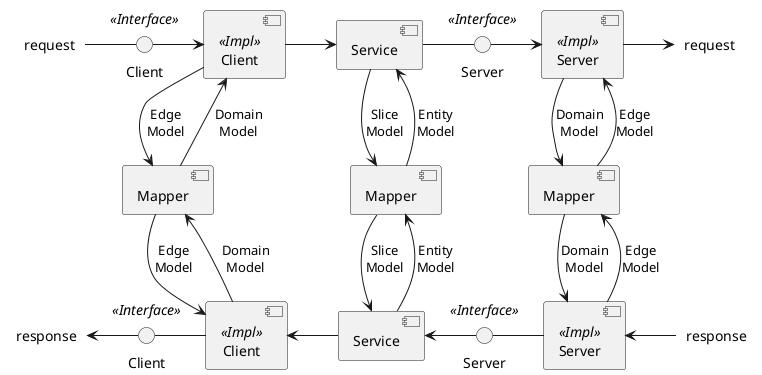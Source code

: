 @startuml
hide stereotype

skinparam nodesep 50
skinparam ranksep 50

skinparam file {
  BackgroundColor<<Nowhere>> Transparent
  BorderColor<<Nowhere>> Transparent
}

show <<Interface>> stereotype
show <<Impl>> stereotype

component Mapper as mapperIn
component Mapper as mapper
component Mapper as mapperOut

file "request" as requestIn <<Nowhere>>
interface Client as portIn1 <<Interface>>
component Client as adapterIn1 <<Impl>>
component Service as service1
interface Server as portOut1 <<Interface>>
component Server as adapterOut1 <<Impl>>
file "request" as requestOut <<Nowhere>>

requestIn - portIn1
portIn1 -> adapterIn1
adapterIn1 --> mapperIn: Edge\nModel
adapterIn1 <-- mapperIn: Domain\nModel
adapterIn1 -> service1
service1 --> mapper: Slice\nModel
service1 <-- mapper: Entity\nModel
service1 - portOut1
portOut1 -> adapterOut1
adapterOut1 --> mapperOut: Domain\nModel
adapterOut1 <-- mapperOut: Edge\nModel
adapterOut1 -> requestOut

file "response" as responseIn <<Nowhere>>
component Server as adapterOut2 <<Impl>>
interface Server as portOut2 <<Interface>>
component Service as service2
component Client as adapterIn2 <<Impl>>
interface Client as portIn2 <<Interface>>
file "response" as responseOut <<Nowhere>>

adapterOut2 <- responseIn
mapperOut --> adapterOut2: Domain\nModel
mapperOut <-- adapterOut2: Edge\nModel
portOut2 - adapterOut2
service2 <- portOut2
mapper --> service2: Slice\nModel
mapper <-- service2: Entity\nModel
adapterIn2 <- service2
mapperIn --> adapterIn2: Edge\nModel
mapperIn <-- adapterIn2: Domain\nModel
portIn2 - adapterIn2
responseOut <- portIn2
@enduml
